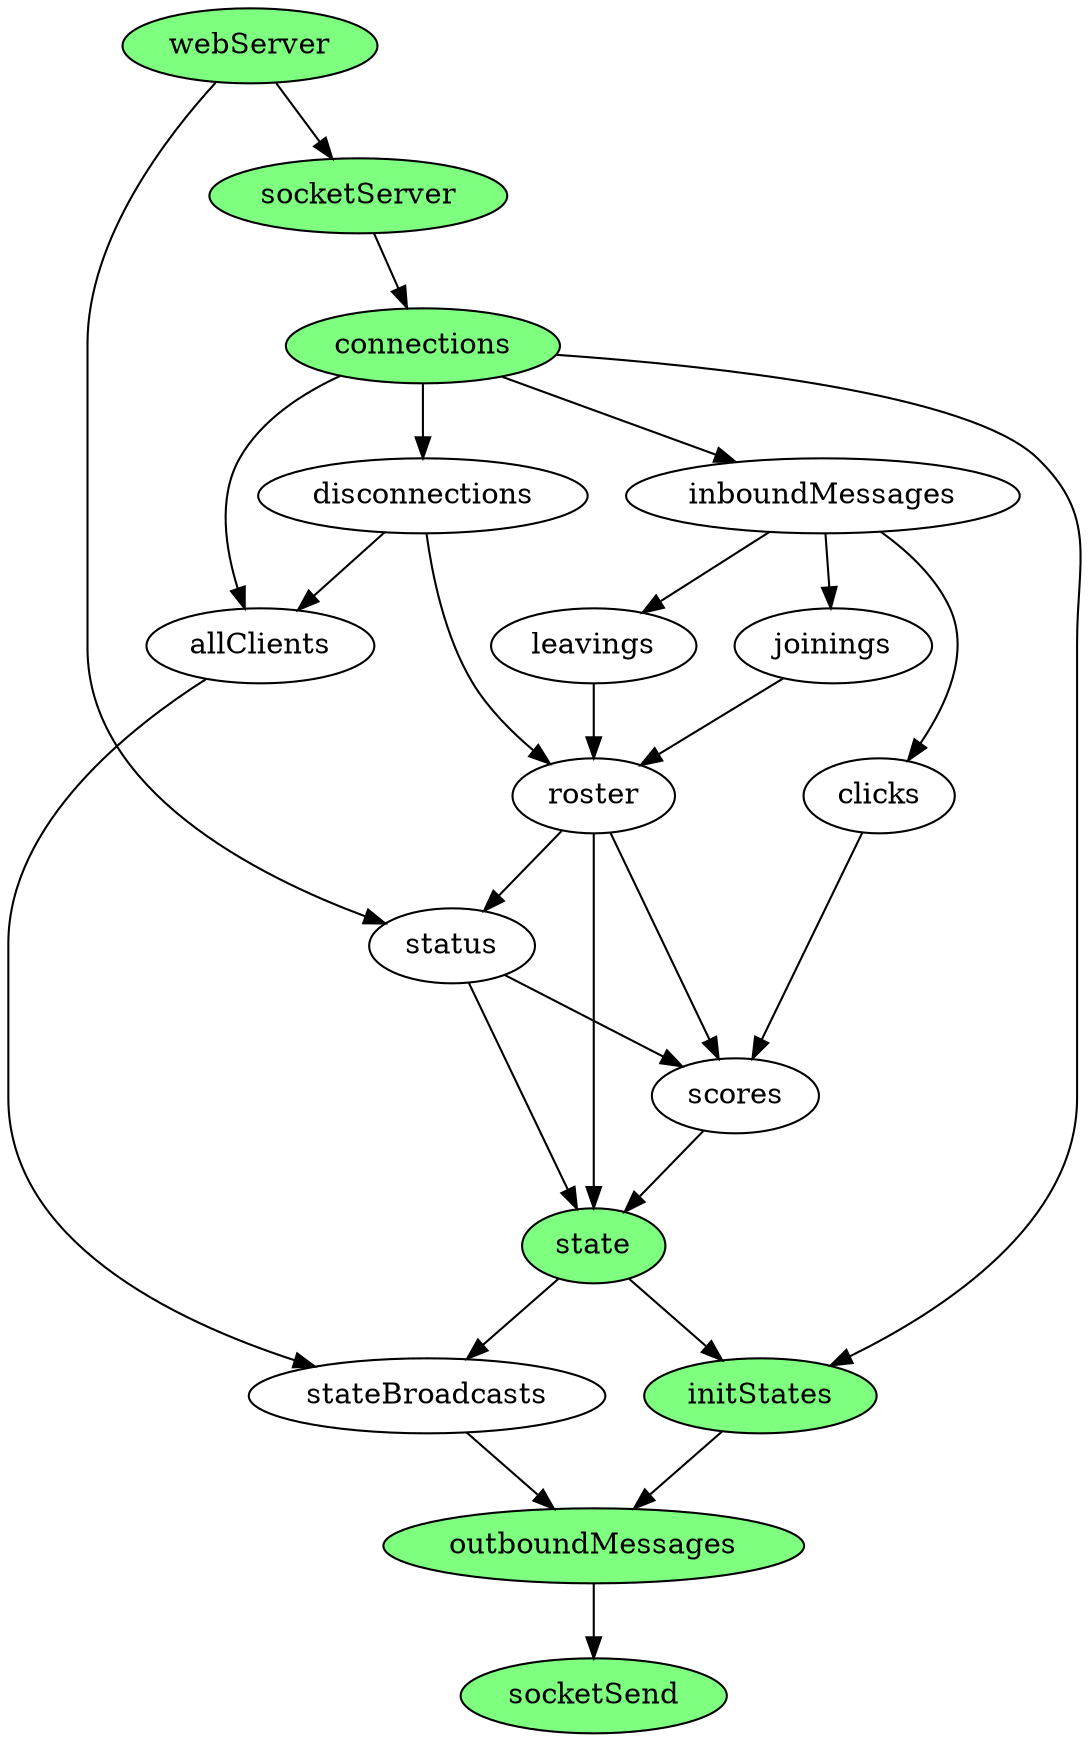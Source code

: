 digraph G {

  subgraph socketServer {
    webServer -> socketServer;
    socketServer -> connections;
    connections -> disconnections;
    { connections, disconnections } -> allClients;
    connections -> inboundMessages;
    outboundMessages -> socketSend;
  }

  inboundMessages -> clicks;
  inboundMessages -> joinings;
  inboundMessages -> leavings;

  { connections, state } -> initStates;
  { state, allClients } -> stateBroadcasts;
  { joinings, leavings, disconnections } -> roster;
  { webServer, roster } -> status;
  { clicks, roster, status } -> scores;
  { status, scores, roster } -> state;
  { initStates, stateBroadcasts } -> outboundMessages;

  webServer              [style=filled, fillcolor="#7fff7f"];
  socketServer           [style=filled, fillcolor="#7fff7f"];
  connections            [style=filled, fillcolor="#7fff7f"];
  initStates             [style=filled, fillcolor="#7fff7f"];
  state                  [style=filled, fillcolor="#7fff7f"];
  outboundMessages       [style=filled, fillcolor="#7fff7f"];
  socketSend             [style=filled, fillcolor="#7fff7f"];
}
